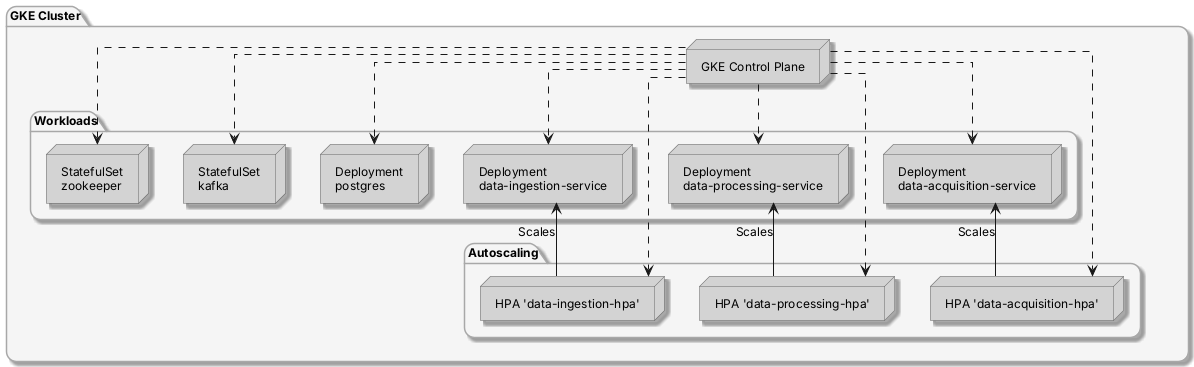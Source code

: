 @startuml
' Styling
skinparam handwritten false
skinparam roundcorner 20
skinparam shadowing true
skinparam defaultFontName "Inter"
skinparam defaultFontSize 12
skinparam Linetype ortho
skinparam package {
  borderColor #A8A8A8
  backgroundColor #F5F5F5
}
skinparam node {
  borderColor #666666
  backgroundColor #D3D3D3
}

package "GKE Cluster" {
    node "GKE Control Plane" as gke_cp
    
    package "Workloads" {
        node "Deployment\ndata-ingestion-service" as dep_ingestion
        node "Deployment\ndata-processing-service" as dep_processing
        node "Deployment\ndata-acquisition-service" as dep_acquisition
        node "Deployment\npostgres" as dep_postgres
        node "StatefulSet\nkafka" as sts_kafka
        node "StatefulSet\nzookeeper" as sts_zookeeper
    }

    package "Autoscaling" {
        node "HPA 'data-ingestion-hpa'" as hpa_ingestion
        node "HPA 'data-processing-hpa'" as hpa_processing
        node "HPA 'data-acquisition-hpa'" as hpa_acquisition
    }
}

' Relationships
gke_cp ..> dep_ingestion
gke_cp ..> dep_processing
gke_cp ..> dep_acquisition
gke_cp ..> dep_postgres
gke_cp ..> sts_kafka
gke_cp ..> sts_zookeeper

gke_cp ..> hpa_ingestion
gke_cp ..> hpa_processing
gke_cp ..> hpa_acquisition

hpa_ingestion -up-> dep_ingestion : Scales
hpa_processing -up-> dep_processing : Scales
hpa_acquisition -up-> dep_acquisition : Scales

@enduml